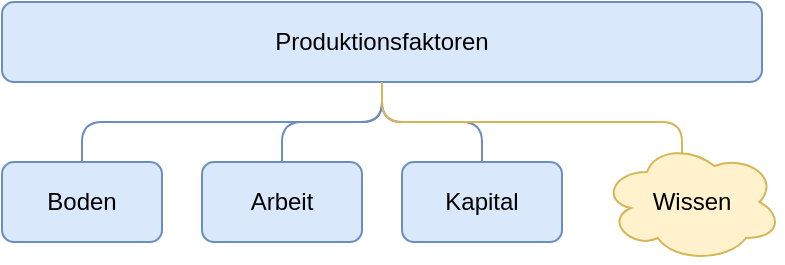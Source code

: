 <mxfile compressed="false" version="14.4.2" type="device">
  <diagram id="UnWwV4uuut_RVxyCOvOX" name="Seite-1">
    <mxGraphModel dx="530" dy="334" grid="1" gridSize="10" guides="1" tooltips="1" connect="1" arrows="1" fold="1" page="1" pageScale="1" pageWidth="827" pageHeight="1169" math="0" shadow="0">
      <root>
        <mxCell id="0" />
        <mxCell id="1" parent="0" />
        <mxCell id="0hWZLfZr7O15oa5eXTth-1" value="Produktionsfaktoren" style="rounded=1;whiteSpace=wrap;html=1;fillColor=#dae8fc;strokeColor=#6c8ebf;" parent="1" vertex="1">
          <mxGeometry x="170" y="120" width="380" height="40" as="geometry" />
        </mxCell>
        <mxCell id="0hWZLfZr7O15oa5eXTth-2" value="Boden" style="rounded=1;whiteSpace=wrap;html=1;fillColor=#dae8fc;strokeColor=#6c8ebf;" parent="1" vertex="1">
          <mxGeometry x="170" y="200" width="80" height="40" as="geometry" />
        </mxCell>
        <mxCell id="0hWZLfZr7O15oa5eXTth-3" value="Arbeit" style="rounded=1;whiteSpace=wrap;html=1;fillColor=#dae8fc;strokeColor=#6c8ebf;" parent="1" vertex="1">
          <mxGeometry x="270" y="200" width="80" height="40" as="geometry" />
        </mxCell>
        <mxCell id="0hWZLfZr7O15oa5eXTth-4" value="Kapital" style="rounded=1;whiteSpace=wrap;html=1;fillColor=#dae8fc;strokeColor=#6c8ebf;" parent="1" vertex="1">
          <mxGeometry x="370" y="200" width="80" height="40" as="geometry" />
        </mxCell>
        <mxCell id="0hWZLfZr7O15oa5eXTth-6" value="" style="endArrow=none;html=1;exitX=0.5;exitY=0;exitDx=0;exitDy=0;entryX=0.5;entryY=1;entryDx=0;entryDy=0;fillColor=#dae8fc;strokeColor=#6c8ebf;" parent="1" source="0hWZLfZr7O15oa5eXTth-2" target="0hWZLfZr7O15oa5eXTth-1" edge="1">
          <mxGeometry width="50" height="50" relative="1" as="geometry">
            <mxPoint x="100" y="200" as="sourcePoint" />
            <mxPoint x="150" y="150" as="targetPoint" />
            <Array as="points">
              <mxPoint x="210" y="180" />
              <mxPoint x="360" y="180" />
            </Array>
          </mxGeometry>
        </mxCell>
        <mxCell id="0hWZLfZr7O15oa5eXTth-8" value="" style="endArrow=none;html=1;entryX=0.5;entryY=1;entryDx=0;entryDy=0;exitX=0.5;exitY=0;exitDx=0;exitDy=0;fillColor=#dae8fc;strokeColor=#6c8ebf;" parent="1" source="0hWZLfZr7O15oa5eXTth-3" target="0hWZLfZr7O15oa5eXTth-1" edge="1">
          <mxGeometry width="50" height="50" relative="1" as="geometry">
            <mxPoint x="330" y="350" as="sourcePoint" />
            <mxPoint x="380" y="300" as="targetPoint" />
            <Array as="points">
              <mxPoint x="310" y="180" />
              <mxPoint x="360" y="180" />
            </Array>
          </mxGeometry>
        </mxCell>
        <mxCell id="0hWZLfZr7O15oa5eXTth-9" value="" style="endArrow=none;html=1;entryX=0.5;entryY=1;entryDx=0;entryDy=0;exitX=0.5;exitY=0;exitDx=0;exitDy=0;fillColor=#dae8fc;strokeColor=#6c8ebf;" parent="1" source="0hWZLfZr7O15oa5eXTth-4" target="0hWZLfZr7O15oa5eXTth-1" edge="1">
          <mxGeometry width="50" height="50" relative="1" as="geometry">
            <mxPoint x="380" y="300" as="sourcePoint" />
            <mxPoint x="430" y="250" as="targetPoint" />
            <Array as="points">
              <mxPoint x="410" y="180" />
              <mxPoint x="360" y="180" />
            </Array>
          </mxGeometry>
        </mxCell>
        <mxCell id="0hWZLfZr7O15oa5eXTth-7" value="" style="endArrow=none;html=1;entryX=0.5;entryY=1;entryDx=0;entryDy=0;exitX=0.5;exitY=0;exitDx=0;exitDy=0;fillColor=#fff2cc;strokeColor=#d6b656;" parent="1" target="0hWZLfZr7O15oa5eXTth-1" edge="1">
          <mxGeometry width="50" height="50" relative="1" as="geometry">
            <mxPoint x="510" y="200" as="sourcePoint" />
            <mxPoint x="420" y="170" as="targetPoint" />
            <Array as="points">
              <mxPoint x="510" y="180" />
              <mxPoint x="360" y="180" />
            </Array>
          </mxGeometry>
        </mxCell>
        <mxCell id="3jdWYyn1gKuj2Oc11lYP-1" value="Wissen" style="ellipse;shape=cloud;whiteSpace=wrap;html=1;fillColor=#fff2cc;strokeColor=#d6b656;" parent="1" vertex="1">
          <mxGeometry x="470" y="190" width="90" height="60" as="geometry" />
        </mxCell>
      </root>
    </mxGraphModel>
  </diagram>
</mxfile>
